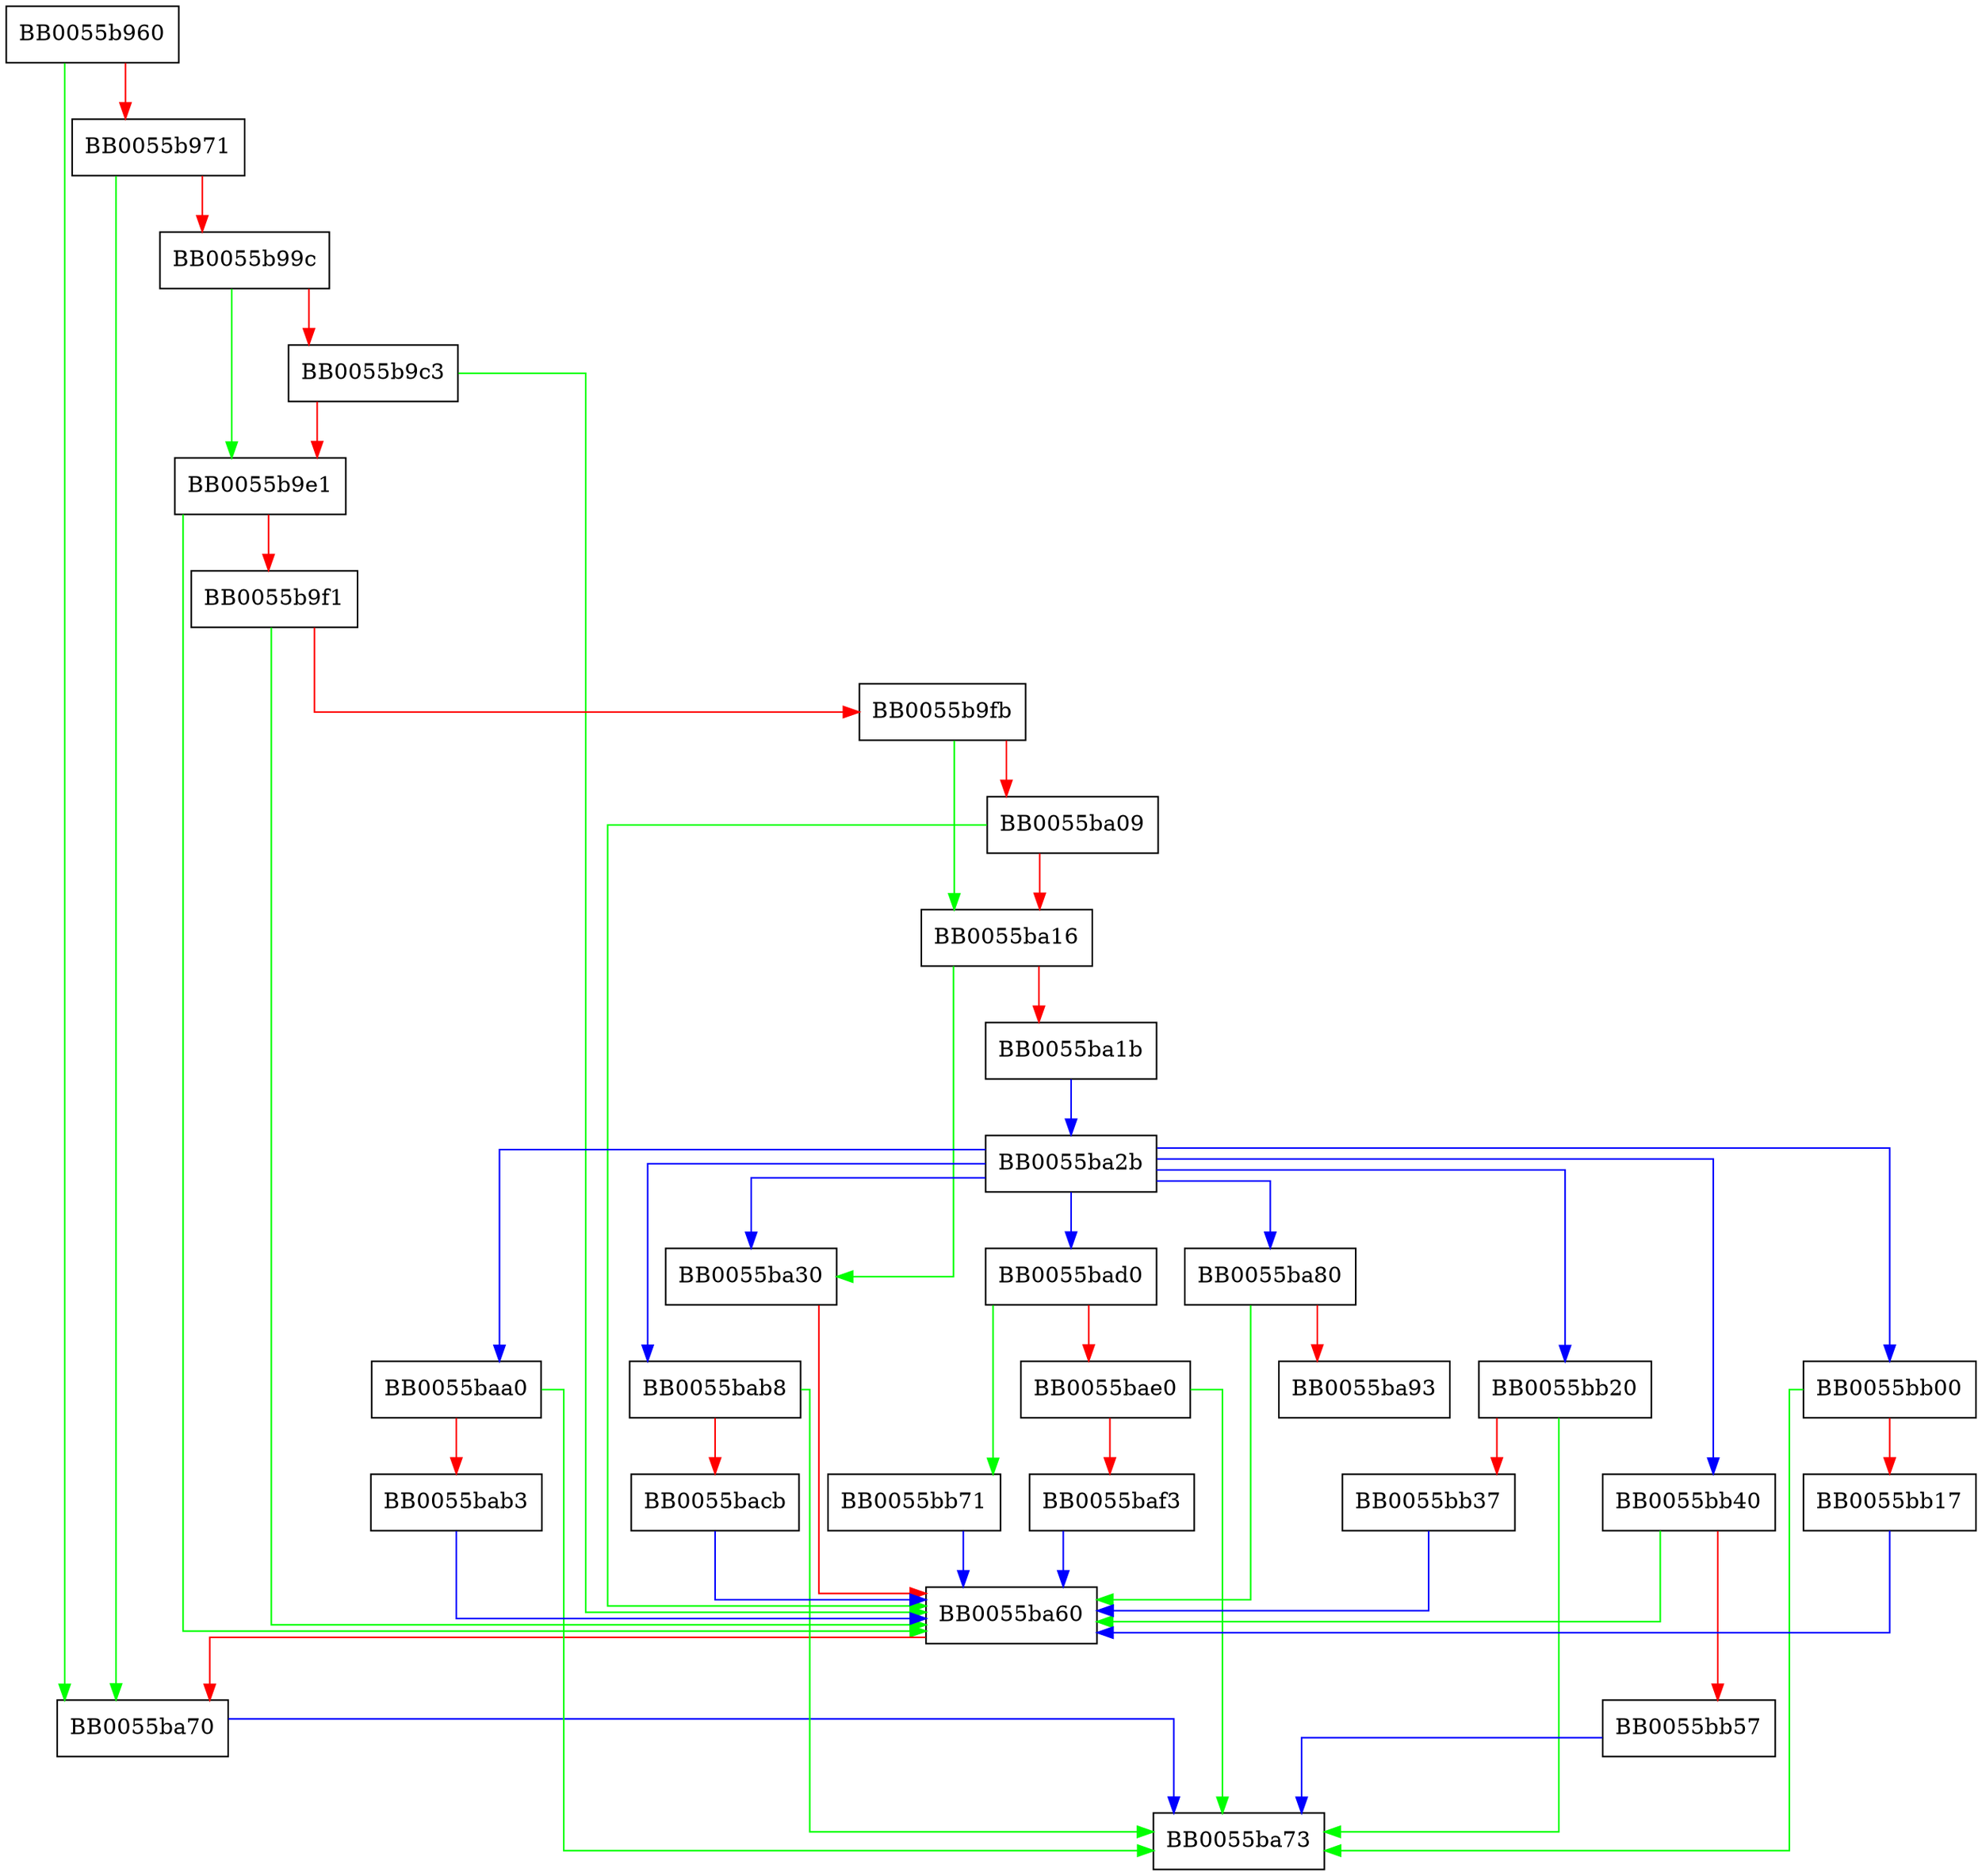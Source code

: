 digraph ossl_cmp_msg_create {
  node [shape="box"];
  graph [splines=ortho];
  BB0055b960 -> BB0055ba70 [color="green"];
  BB0055b960 -> BB0055b971 [color="red"];
  BB0055b971 -> BB0055ba70 [color="green"];
  BB0055b971 -> BB0055b99c [color="red"];
  BB0055b99c -> BB0055b9e1 [color="green"];
  BB0055b99c -> BB0055b9c3 [color="red"];
  BB0055b9c3 -> BB0055ba60 [color="green"];
  BB0055b9c3 -> BB0055b9e1 [color="red"];
  BB0055b9e1 -> BB0055ba60 [color="green"];
  BB0055b9e1 -> BB0055b9f1 [color="red"];
  BB0055b9f1 -> BB0055ba60 [color="green"];
  BB0055b9f1 -> BB0055b9fb [color="red"];
  BB0055b9fb -> BB0055ba16 [color="green"];
  BB0055b9fb -> BB0055ba09 [color="red"];
  BB0055ba09 -> BB0055ba60 [color="green"];
  BB0055ba09 -> BB0055ba16 [color="red"];
  BB0055ba16 -> BB0055ba30 [color="green"];
  BB0055ba16 -> BB0055ba1b [color="red"];
  BB0055ba1b -> BB0055ba2b [color="blue"];
  BB0055ba2b -> BB0055baa0 [color="blue"];
  BB0055ba2b -> BB0055bab8 [color="blue"];
  BB0055ba2b -> BB0055bad0 [color="blue"];
  BB0055ba2b -> BB0055ba30 [color="blue"];
  BB0055ba2b -> BB0055ba80 [color="blue"];
  BB0055ba2b -> BB0055bb20 [color="blue"];
  BB0055ba2b -> BB0055bb40 [color="blue"];
  BB0055ba2b -> BB0055bb00 [color="blue"];
  BB0055ba30 -> BB0055ba60 [color="red"];
  BB0055ba60 -> BB0055ba70 [color="red"];
  BB0055ba70 -> BB0055ba73 [color="blue"];
  BB0055ba80 -> BB0055ba60 [color="green"];
  BB0055ba80 -> BB0055ba93 [color="red"];
  BB0055baa0 -> BB0055ba73 [color="green"];
  BB0055baa0 -> BB0055bab3 [color="red"];
  BB0055bab3 -> BB0055ba60 [color="blue"];
  BB0055bab8 -> BB0055ba73 [color="green"];
  BB0055bab8 -> BB0055bacb [color="red"];
  BB0055bacb -> BB0055ba60 [color="blue"];
  BB0055bad0 -> BB0055bb71 [color="green"];
  BB0055bad0 -> BB0055bae0 [color="red"];
  BB0055bae0 -> BB0055ba73 [color="green"];
  BB0055bae0 -> BB0055baf3 [color="red"];
  BB0055baf3 -> BB0055ba60 [color="blue"];
  BB0055bb00 -> BB0055ba73 [color="green"];
  BB0055bb00 -> BB0055bb17 [color="red"];
  BB0055bb17 -> BB0055ba60 [color="blue"];
  BB0055bb20 -> BB0055ba73 [color="green"];
  BB0055bb20 -> BB0055bb37 [color="red"];
  BB0055bb37 -> BB0055ba60 [color="blue"];
  BB0055bb40 -> BB0055ba60 [color="green"];
  BB0055bb40 -> BB0055bb57 [color="red"];
  BB0055bb57 -> BB0055ba73 [color="blue"];
  BB0055bb71 -> BB0055ba60 [color="blue"];
}